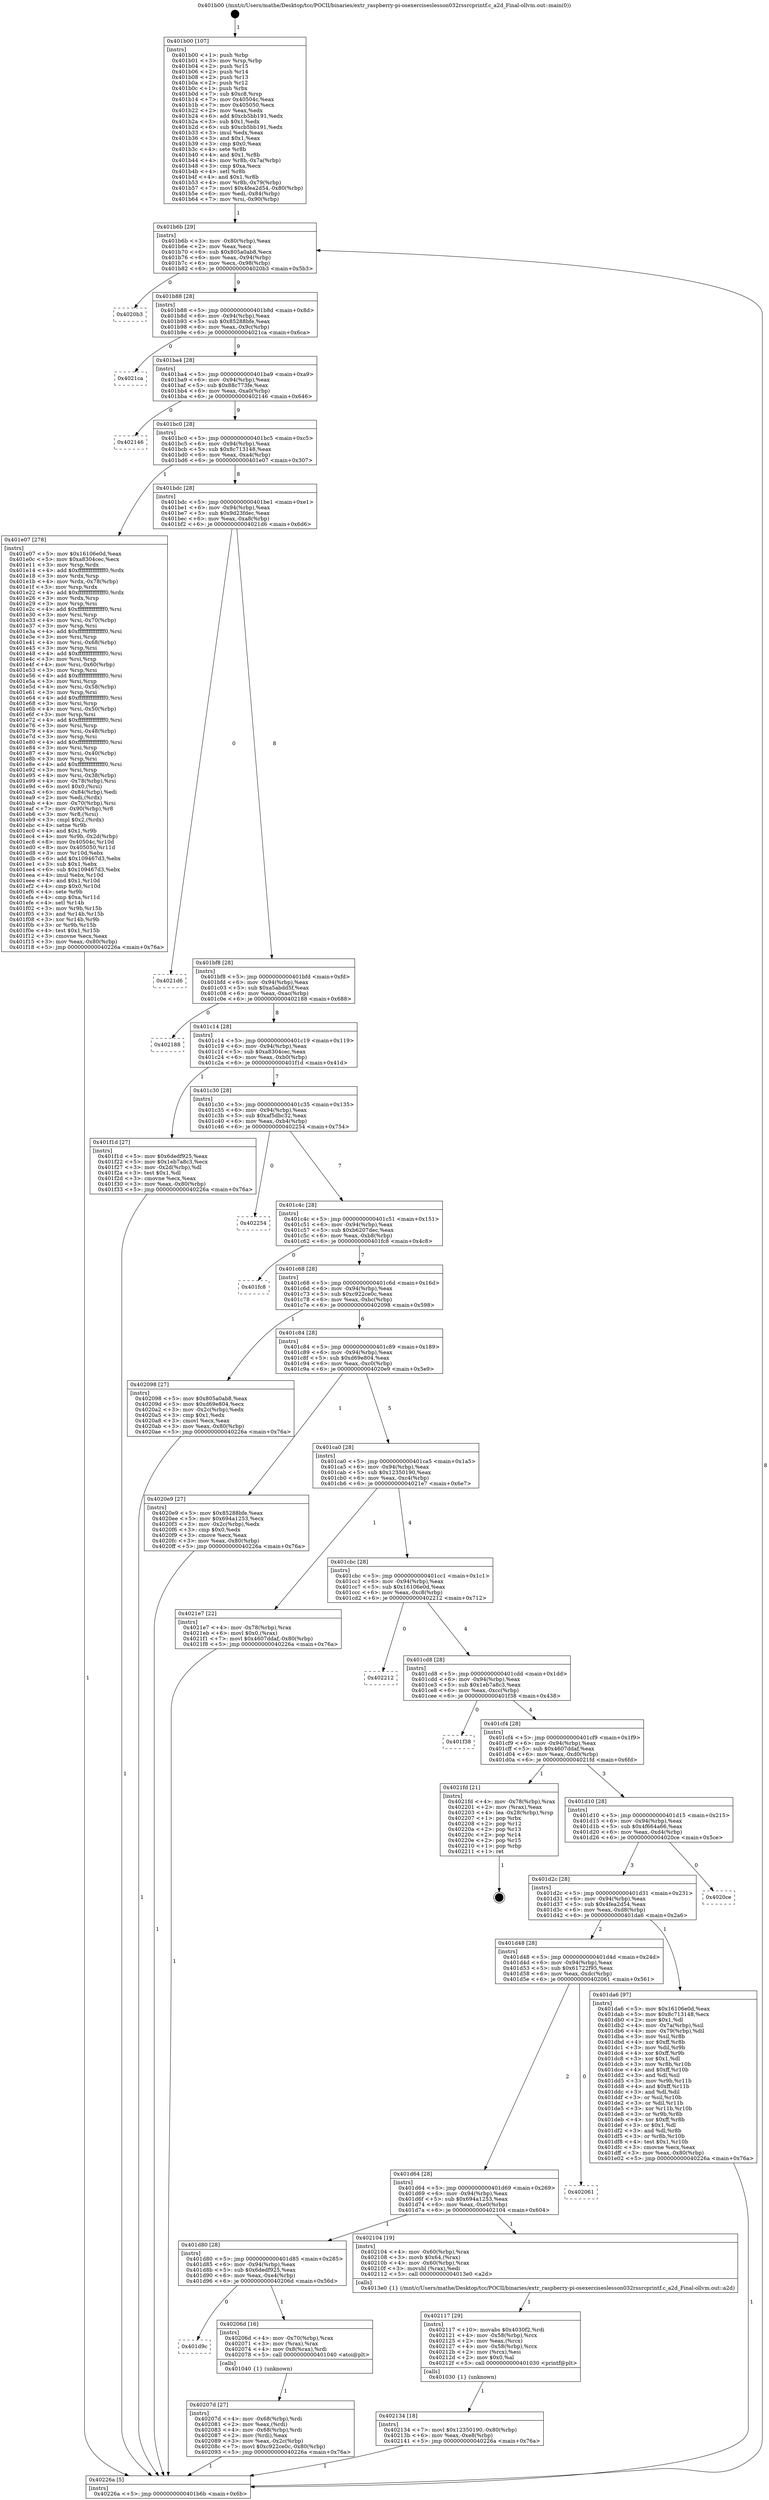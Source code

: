 digraph "0x401b00" {
  label = "0x401b00 (/mnt/c/Users/mathe/Desktop/tcc/POCII/binaries/extr_raspberry-pi-osexerciseslesson032rssrcprintf.c_a2d_Final-ollvm.out::main(0))"
  labelloc = "t"
  node[shape=record]

  Entry [label="",width=0.3,height=0.3,shape=circle,fillcolor=black,style=filled]
  "0x401b6b" [label="{
     0x401b6b [29]\l
     | [instrs]\l
     &nbsp;&nbsp;0x401b6b \<+3\>: mov -0x80(%rbp),%eax\l
     &nbsp;&nbsp;0x401b6e \<+2\>: mov %eax,%ecx\l
     &nbsp;&nbsp;0x401b70 \<+6\>: sub $0x805a0ab8,%ecx\l
     &nbsp;&nbsp;0x401b76 \<+6\>: mov %eax,-0x94(%rbp)\l
     &nbsp;&nbsp;0x401b7c \<+6\>: mov %ecx,-0x98(%rbp)\l
     &nbsp;&nbsp;0x401b82 \<+6\>: je 00000000004020b3 \<main+0x5b3\>\l
  }"]
  "0x4020b3" [label="{
     0x4020b3\l
  }", style=dashed]
  "0x401b88" [label="{
     0x401b88 [28]\l
     | [instrs]\l
     &nbsp;&nbsp;0x401b88 \<+5\>: jmp 0000000000401b8d \<main+0x8d\>\l
     &nbsp;&nbsp;0x401b8d \<+6\>: mov -0x94(%rbp),%eax\l
     &nbsp;&nbsp;0x401b93 \<+5\>: sub $0x85288bfe,%eax\l
     &nbsp;&nbsp;0x401b98 \<+6\>: mov %eax,-0x9c(%rbp)\l
     &nbsp;&nbsp;0x401b9e \<+6\>: je 00000000004021ca \<main+0x6ca\>\l
  }"]
  Exit [label="",width=0.3,height=0.3,shape=circle,fillcolor=black,style=filled,peripheries=2]
  "0x4021ca" [label="{
     0x4021ca\l
  }", style=dashed]
  "0x401ba4" [label="{
     0x401ba4 [28]\l
     | [instrs]\l
     &nbsp;&nbsp;0x401ba4 \<+5\>: jmp 0000000000401ba9 \<main+0xa9\>\l
     &nbsp;&nbsp;0x401ba9 \<+6\>: mov -0x94(%rbp),%eax\l
     &nbsp;&nbsp;0x401baf \<+5\>: sub $0x88c773fe,%eax\l
     &nbsp;&nbsp;0x401bb4 \<+6\>: mov %eax,-0xa0(%rbp)\l
     &nbsp;&nbsp;0x401bba \<+6\>: je 0000000000402146 \<main+0x646\>\l
  }"]
  "0x402134" [label="{
     0x402134 [18]\l
     | [instrs]\l
     &nbsp;&nbsp;0x402134 \<+7\>: movl $0x12350190,-0x80(%rbp)\l
     &nbsp;&nbsp;0x40213b \<+6\>: mov %eax,-0xe8(%rbp)\l
     &nbsp;&nbsp;0x402141 \<+5\>: jmp 000000000040226a \<main+0x76a\>\l
  }"]
  "0x402146" [label="{
     0x402146\l
  }", style=dashed]
  "0x401bc0" [label="{
     0x401bc0 [28]\l
     | [instrs]\l
     &nbsp;&nbsp;0x401bc0 \<+5\>: jmp 0000000000401bc5 \<main+0xc5\>\l
     &nbsp;&nbsp;0x401bc5 \<+6\>: mov -0x94(%rbp),%eax\l
     &nbsp;&nbsp;0x401bcb \<+5\>: sub $0x8c713148,%eax\l
     &nbsp;&nbsp;0x401bd0 \<+6\>: mov %eax,-0xa4(%rbp)\l
     &nbsp;&nbsp;0x401bd6 \<+6\>: je 0000000000401e07 \<main+0x307\>\l
  }"]
  "0x402117" [label="{
     0x402117 [29]\l
     | [instrs]\l
     &nbsp;&nbsp;0x402117 \<+10\>: movabs $0x4030f2,%rdi\l
     &nbsp;&nbsp;0x402121 \<+4\>: mov -0x58(%rbp),%rcx\l
     &nbsp;&nbsp;0x402125 \<+2\>: mov %eax,(%rcx)\l
     &nbsp;&nbsp;0x402127 \<+4\>: mov -0x58(%rbp),%rcx\l
     &nbsp;&nbsp;0x40212b \<+2\>: mov (%rcx),%esi\l
     &nbsp;&nbsp;0x40212d \<+2\>: mov $0x0,%al\l
     &nbsp;&nbsp;0x40212f \<+5\>: call 0000000000401030 \<printf@plt\>\l
     | [calls]\l
     &nbsp;&nbsp;0x401030 \{1\} (unknown)\l
  }"]
  "0x401e07" [label="{
     0x401e07 [278]\l
     | [instrs]\l
     &nbsp;&nbsp;0x401e07 \<+5\>: mov $0x16106e0d,%eax\l
     &nbsp;&nbsp;0x401e0c \<+5\>: mov $0xa8304cec,%ecx\l
     &nbsp;&nbsp;0x401e11 \<+3\>: mov %rsp,%rdx\l
     &nbsp;&nbsp;0x401e14 \<+4\>: add $0xfffffffffffffff0,%rdx\l
     &nbsp;&nbsp;0x401e18 \<+3\>: mov %rdx,%rsp\l
     &nbsp;&nbsp;0x401e1b \<+4\>: mov %rdx,-0x78(%rbp)\l
     &nbsp;&nbsp;0x401e1f \<+3\>: mov %rsp,%rdx\l
     &nbsp;&nbsp;0x401e22 \<+4\>: add $0xfffffffffffffff0,%rdx\l
     &nbsp;&nbsp;0x401e26 \<+3\>: mov %rdx,%rsp\l
     &nbsp;&nbsp;0x401e29 \<+3\>: mov %rsp,%rsi\l
     &nbsp;&nbsp;0x401e2c \<+4\>: add $0xfffffffffffffff0,%rsi\l
     &nbsp;&nbsp;0x401e30 \<+3\>: mov %rsi,%rsp\l
     &nbsp;&nbsp;0x401e33 \<+4\>: mov %rsi,-0x70(%rbp)\l
     &nbsp;&nbsp;0x401e37 \<+3\>: mov %rsp,%rsi\l
     &nbsp;&nbsp;0x401e3a \<+4\>: add $0xfffffffffffffff0,%rsi\l
     &nbsp;&nbsp;0x401e3e \<+3\>: mov %rsi,%rsp\l
     &nbsp;&nbsp;0x401e41 \<+4\>: mov %rsi,-0x68(%rbp)\l
     &nbsp;&nbsp;0x401e45 \<+3\>: mov %rsp,%rsi\l
     &nbsp;&nbsp;0x401e48 \<+4\>: add $0xfffffffffffffff0,%rsi\l
     &nbsp;&nbsp;0x401e4c \<+3\>: mov %rsi,%rsp\l
     &nbsp;&nbsp;0x401e4f \<+4\>: mov %rsi,-0x60(%rbp)\l
     &nbsp;&nbsp;0x401e53 \<+3\>: mov %rsp,%rsi\l
     &nbsp;&nbsp;0x401e56 \<+4\>: add $0xfffffffffffffff0,%rsi\l
     &nbsp;&nbsp;0x401e5a \<+3\>: mov %rsi,%rsp\l
     &nbsp;&nbsp;0x401e5d \<+4\>: mov %rsi,-0x58(%rbp)\l
     &nbsp;&nbsp;0x401e61 \<+3\>: mov %rsp,%rsi\l
     &nbsp;&nbsp;0x401e64 \<+4\>: add $0xfffffffffffffff0,%rsi\l
     &nbsp;&nbsp;0x401e68 \<+3\>: mov %rsi,%rsp\l
     &nbsp;&nbsp;0x401e6b \<+4\>: mov %rsi,-0x50(%rbp)\l
     &nbsp;&nbsp;0x401e6f \<+3\>: mov %rsp,%rsi\l
     &nbsp;&nbsp;0x401e72 \<+4\>: add $0xfffffffffffffff0,%rsi\l
     &nbsp;&nbsp;0x401e76 \<+3\>: mov %rsi,%rsp\l
     &nbsp;&nbsp;0x401e79 \<+4\>: mov %rsi,-0x48(%rbp)\l
     &nbsp;&nbsp;0x401e7d \<+3\>: mov %rsp,%rsi\l
     &nbsp;&nbsp;0x401e80 \<+4\>: add $0xfffffffffffffff0,%rsi\l
     &nbsp;&nbsp;0x401e84 \<+3\>: mov %rsi,%rsp\l
     &nbsp;&nbsp;0x401e87 \<+4\>: mov %rsi,-0x40(%rbp)\l
     &nbsp;&nbsp;0x401e8b \<+3\>: mov %rsp,%rsi\l
     &nbsp;&nbsp;0x401e8e \<+4\>: add $0xfffffffffffffff0,%rsi\l
     &nbsp;&nbsp;0x401e92 \<+3\>: mov %rsi,%rsp\l
     &nbsp;&nbsp;0x401e95 \<+4\>: mov %rsi,-0x38(%rbp)\l
     &nbsp;&nbsp;0x401e99 \<+4\>: mov -0x78(%rbp),%rsi\l
     &nbsp;&nbsp;0x401e9d \<+6\>: movl $0x0,(%rsi)\l
     &nbsp;&nbsp;0x401ea3 \<+6\>: mov -0x84(%rbp),%edi\l
     &nbsp;&nbsp;0x401ea9 \<+2\>: mov %edi,(%rdx)\l
     &nbsp;&nbsp;0x401eab \<+4\>: mov -0x70(%rbp),%rsi\l
     &nbsp;&nbsp;0x401eaf \<+7\>: mov -0x90(%rbp),%r8\l
     &nbsp;&nbsp;0x401eb6 \<+3\>: mov %r8,(%rsi)\l
     &nbsp;&nbsp;0x401eb9 \<+3\>: cmpl $0x2,(%rdx)\l
     &nbsp;&nbsp;0x401ebc \<+4\>: setne %r9b\l
     &nbsp;&nbsp;0x401ec0 \<+4\>: and $0x1,%r9b\l
     &nbsp;&nbsp;0x401ec4 \<+4\>: mov %r9b,-0x2d(%rbp)\l
     &nbsp;&nbsp;0x401ec8 \<+8\>: mov 0x40504c,%r10d\l
     &nbsp;&nbsp;0x401ed0 \<+8\>: mov 0x405050,%r11d\l
     &nbsp;&nbsp;0x401ed8 \<+3\>: mov %r10d,%ebx\l
     &nbsp;&nbsp;0x401edb \<+6\>: add $0x109467d3,%ebx\l
     &nbsp;&nbsp;0x401ee1 \<+3\>: sub $0x1,%ebx\l
     &nbsp;&nbsp;0x401ee4 \<+6\>: sub $0x109467d3,%ebx\l
     &nbsp;&nbsp;0x401eea \<+4\>: imul %ebx,%r10d\l
     &nbsp;&nbsp;0x401eee \<+4\>: and $0x1,%r10d\l
     &nbsp;&nbsp;0x401ef2 \<+4\>: cmp $0x0,%r10d\l
     &nbsp;&nbsp;0x401ef6 \<+4\>: sete %r9b\l
     &nbsp;&nbsp;0x401efa \<+4\>: cmp $0xa,%r11d\l
     &nbsp;&nbsp;0x401efe \<+4\>: setl %r14b\l
     &nbsp;&nbsp;0x401f02 \<+3\>: mov %r9b,%r15b\l
     &nbsp;&nbsp;0x401f05 \<+3\>: and %r14b,%r15b\l
     &nbsp;&nbsp;0x401f08 \<+3\>: xor %r14b,%r9b\l
     &nbsp;&nbsp;0x401f0b \<+3\>: or %r9b,%r15b\l
     &nbsp;&nbsp;0x401f0e \<+4\>: test $0x1,%r15b\l
     &nbsp;&nbsp;0x401f12 \<+3\>: cmovne %ecx,%eax\l
     &nbsp;&nbsp;0x401f15 \<+3\>: mov %eax,-0x80(%rbp)\l
     &nbsp;&nbsp;0x401f18 \<+5\>: jmp 000000000040226a \<main+0x76a\>\l
  }"]
  "0x401bdc" [label="{
     0x401bdc [28]\l
     | [instrs]\l
     &nbsp;&nbsp;0x401bdc \<+5\>: jmp 0000000000401be1 \<main+0xe1\>\l
     &nbsp;&nbsp;0x401be1 \<+6\>: mov -0x94(%rbp),%eax\l
     &nbsp;&nbsp;0x401be7 \<+5\>: sub $0x9d23fdec,%eax\l
     &nbsp;&nbsp;0x401bec \<+6\>: mov %eax,-0xa8(%rbp)\l
     &nbsp;&nbsp;0x401bf2 \<+6\>: je 00000000004021d6 \<main+0x6d6\>\l
  }"]
  "0x40207d" [label="{
     0x40207d [27]\l
     | [instrs]\l
     &nbsp;&nbsp;0x40207d \<+4\>: mov -0x68(%rbp),%rdi\l
     &nbsp;&nbsp;0x402081 \<+2\>: mov %eax,(%rdi)\l
     &nbsp;&nbsp;0x402083 \<+4\>: mov -0x68(%rbp),%rdi\l
     &nbsp;&nbsp;0x402087 \<+2\>: mov (%rdi),%eax\l
     &nbsp;&nbsp;0x402089 \<+3\>: mov %eax,-0x2c(%rbp)\l
     &nbsp;&nbsp;0x40208c \<+7\>: movl $0xc922ce0c,-0x80(%rbp)\l
     &nbsp;&nbsp;0x402093 \<+5\>: jmp 000000000040226a \<main+0x76a\>\l
  }"]
  "0x4021d6" [label="{
     0x4021d6\l
  }", style=dashed]
  "0x401bf8" [label="{
     0x401bf8 [28]\l
     | [instrs]\l
     &nbsp;&nbsp;0x401bf8 \<+5\>: jmp 0000000000401bfd \<main+0xfd\>\l
     &nbsp;&nbsp;0x401bfd \<+6\>: mov -0x94(%rbp),%eax\l
     &nbsp;&nbsp;0x401c03 \<+5\>: sub $0xa5abdd5f,%eax\l
     &nbsp;&nbsp;0x401c08 \<+6\>: mov %eax,-0xac(%rbp)\l
     &nbsp;&nbsp;0x401c0e \<+6\>: je 0000000000402188 \<main+0x688\>\l
  }"]
  "0x401d9c" [label="{
     0x401d9c\l
  }", style=dashed]
  "0x402188" [label="{
     0x402188\l
  }", style=dashed]
  "0x401c14" [label="{
     0x401c14 [28]\l
     | [instrs]\l
     &nbsp;&nbsp;0x401c14 \<+5\>: jmp 0000000000401c19 \<main+0x119\>\l
     &nbsp;&nbsp;0x401c19 \<+6\>: mov -0x94(%rbp),%eax\l
     &nbsp;&nbsp;0x401c1f \<+5\>: sub $0xa8304cec,%eax\l
     &nbsp;&nbsp;0x401c24 \<+6\>: mov %eax,-0xb0(%rbp)\l
     &nbsp;&nbsp;0x401c2a \<+6\>: je 0000000000401f1d \<main+0x41d\>\l
  }"]
  "0x40206d" [label="{
     0x40206d [16]\l
     | [instrs]\l
     &nbsp;&nbsp;0x40206d \<+4\>: mov -0x70(%rbp),%rax\l
     &nbsp;&nbsp;0x402071 \<+3\>: mov (%rax),%rax\l
     &nbsp;&nbsp;0x402074 \<+4\>: mov 0x8(%rax),%rdi\l
     &nbsp;&nbsp;0x402078 \<+5\>: call 0000000000401040 \<atoi@plt\>\l
     | [calls]\l
     &nbsp;&nbsp;0x401040 \{1\} (unknown)\l
  }"]
  "0x401f1d" [label="{
     0x401f1d [27]\l
     | [instrs]\l
     &nbsp;&nbsp;0x401f1d \<+5\>: mov $0x6dedf925,%eax\l
     &nbsp;&nbsp;0x401f22 \<+5\>: mov $0x1eb7a8c3,%ecx\l
     &nbsp;&nbsp;0x401f27 \<+3\>: mov -0x2d(%rbp),%dl\l
     &nbsp;&nbsp;0x401f2a \<+3\>: test $0x1,%dl\l
     &nbsp;&nbsp;0x401f2d \<+3\>: cmovne %ecx,%eax\l
     &nbsp;&nbsp;0x401f30 \<+3\>: mov %eax,-0x80(%rbp)\l
     &nbsp;&nbsp;0x401f33 \<+5\>: jmp 000000000040226a \<main+0x76a\>\l
  }"]
  "0x401c30" [label="{
     0x401c30 [28]\l
     | [instrs]\l
     &nbsp;&nbsp;0x401c30 \<+5\>: jmp 0000000000401c35 \<main+0x135\>\l
     &nbsp;&nbsp;0x401c35 \<+6\>: mov -0x94(%rbp),%eax\l
     &nbsp;&nbsp;0x401c3b \<+5\>: sub $0xaf5dbc32,%eax\l
     &nbsp;&nbsp;0x401c40 \<+6\>: mov %eax,-0xb4(%rbp)\l
     &nbsp;&nbsp;0x401c46 \<+6\>: je 0000000000402254 \<main+0x754\>\l
  }"]
  "0x401d80" [label="{
     0x401d80 [28]\l
     | [instrs]\l
     &nbsp;&nbsp;0x401d80 \<+5\>: jmp 0000000000401d85 \<main+0x285\>\l
     &nbsp;&nbsp;0x401d85 \<+6\>: mov -0x94(%rbp),%eax\l
     &nbsp;&nbsp;0x401d8b \<+5\>: sub $0x6dedf925,%eax\l
     &nbsp;&nbsp;0x401d90 \<+6\>: mov %eax,-0xe4(%rbp)\l
     &nbsp;&nbsp;0x401d96 \<+6\>: je 000000000040206d \<main+0x56d\>\l
  }"]
  "0x402254" [label="{
     0x402254\l
  }", style=dashed]
  "0x401c4c" [label="{
     0x401c4c [28]\l
     | [instrs]\l
     &nbsp;&nbsp;0x401c4c \<+5\>: jmp 0000000000401c51 \<main+0x151\>\l
     &nbsp;&nbsp;0x401c51 \<+6\>: mov -0x94(%rbp),%eax\l
     &nbsp;&nbsp;0x401c57 \<+5\>: sub $0xb6207dec,%eax\l
     &nbsp;&nbsp;0x401c5c \<+6\>: mov %eax,-0xb8(%rbp)\l
     &nbsp;&nbsp;0x401c62 \<+6\>: je 0000000000401fc8 \<main+0x4c8\>\l
  }"]
  "0x402104" [label="{
     0x402104 [19]\l
     | [instrs]\l
     &nbsp;&nbsp;0x402104 \<+4\>: mov -0x60(%rbp),%rax\l
     &nbsp;&nbsp;0x402108 \<+3\>: movb $0x64,(%rax)\l
     &nbsp;&nbsp;0x40210b \<+4\>: mov -0x60(%rbp),%rax\l
     &nbsp;&nbsp;0x40210f \<+3\>: movsbl (%rax),%edi\l
     &nbsp;&nbsp;0x402112 \<+5\>: call 00000000004013e0 \<a2d\>\l
     | [calls]\l
     &nbsp;&nbsp;0x4013e0 \{1\} (/mnt/c/Users/mathe/Desktop/tcc/POCII/binaries/extr_raspberry-pi-osexerciseslesson032rssrcprintf.c_a2d_Final-ollvm.out::a2d)\l
  }"]
  "0x401fc8" [label="{
     0x401fc8\l
  }", style=dashed]
  "0x401c68" [label="{
     0x401c68 [28]\l
     | [instrs]\l
     &nbsp;&nbsp;0x401c68 \<+5\>: jmp 0000000000401c6d \<main+0x16d\>\l
     &nbsp;&nbsp;0x401c6d \<+6\>: mov -0x94(%rbp),%eax\l
     &nbsp;&nbsp;0x401c73 \<+5\>: sub $0xc922ce0c,%eax\l
     &nbsp;&nbsp;0x401c78 \<+6\>: mov %eax,-0xbc(%rbp)\l
     &nbsp;&nbsp;0x401c7e \<+6\>: je 0000000000402098 \<main+0x598\>\l
  }"]
  "0x401d64" [label="{
     0x401d64 [28]\l
     | [instrs]\l
     &nbsp;&nbsp;0x401d64 \<+5\>: jmp 0000000000401d69 \<main+0x269\>\l
     &nbsp;&nbsp;0x401d69 \<+6\>: mov -0x94(%rbp),%eax\l
     &nbsp;&nbsp;0x401d6f \<+5\>: sub $0x694a1253,%eax\l
     &nbsp;&nbsp;0x401d74 \<+6\>: mov %eax,-0xe0(%rbp)\l
     &nbsp;&nbsp;0x401d7a \<+6\>: je 0000000000402104 \<main+0x604\>\l
  }"]
  "0x402098" [label="{
     0x402098 [27]\l
     | [instrs]\l
     &nbsp;&nbsp;0x402098 \<+5\>: mov $0x805a0ab8,%eax\l
     &nbsp;&nbsp;0x40209d \<+5\>: mov $0xd69e804,%ecx\l
     &nbsp;&nbsp;0x4020a2 \<+3\>: mov -0x2c(%rbp),%edx\l
     &nbsp;&nbsp;0x4020a5 \<+3\>: cmp $0x1,%edx\l
     &nbsp;&nbsp;0x4020a8 \<+3\>: cmovl %ecx,%eax\l
     &nbsp;&nbsp;0x4020ab \<+3\>: mov %eax,-0x80(%rbp)\l
     &nbsp;&nbsp;0x4020ae \<+5\>: jmp 000000000040226a \<main+0x76a\>\l
  }"]
  "0x401c84" [label="{
     0x401c84 [28]\l
     | [instrs]\l
     &nbsp;&nbsp;0x401c84 \<+5\>: jmp 0000000000401c89 \<main+0x189\>\l
     &nbsp;&nbsp;0x401c89 \<+6\>: mov -0x94(%rbp),%eax\l
     &nbsp;&nbsp;0x401c8f \<+5\>: sub $0xd69e804,%eax\l
     &nbsp;&nbsp;0x401c94 \<+6\>: mov %eax,-0xc0(%rbp)\l
     &nbsp;&nbsp;0x401c9a \<+6\>: je 00000000004020e9 \<main+0x5e9\>\l
  }"]
  "0x402061" [label="{
     0x402061\l
  }", style=dashed]
  "0x4020e9" [label="{
     0x4020e9 [27]\l
     | [instrs]\l
     &nbsp;&nbsp;0x4020e9 \<+5\>: mov $0x85288bfe,%eax\l
     &nbsp;&nbsp;0x4020ee \<+5\>: mov $0x694a1253,%ecx\l
     &nbsp;&nbsp;0x4020f3 \<+3\>: mov -0x2c(%rbp),%edx\l
     &nbsp;&nbsp;0x4020f6 \<+3\>: cmp $0x0,%edx\l
     &nbsp;&nbsp;0x4020f9 \<+3\>: cmove %ecx,%eax\l
     &nbsp;&nbsp;0x4020fc \<+3\>: mov %eax,-0x80(%rbp)\l
     &nbsp;&nbsp;0x4020ff \<+5\>: jmp 000000000040226a \<main+0x76a\>\l
  }"]
  "0x401ca0" [label="{
     0x401ca0 [28]\l
     | [instrs]\l
     &nbsp;&nbsp;0x401ca0 \<+5\>: jmp 0000000000401ca5 \<main+0x1a5\>\l
     &nbsp;&nbsp;0x401ca5 \<+6\>: mov -0x94(%rbp),%eax\l
     &nbsp;&nbsp;0x401cab \<+5\>: sub $0x12350190,%eax\l
     &nbsp;&nbsp;0x401cb0 \<+6\>: mov %eax,-0xc4(%rbp)\l
     &nbsp;&nbsp;0x401cb6 \<+6\>: je 00000000004021e7 \<main+0x6e7\>\l
  }"]
  "0x401b00" [label="{
     0x401b00 [107]\l
     | [instrs]\l
     &nbsp;&nbsp;0x401b00 \<+1\>: push %rbp\l
     &nbsp;&nbsp;0x401b01 \<+3\>: mov %rsp,%rbp\l
     &nbsp;&nbsp;0x401b04 \<+2\>: push %r15\l
     &nbsp;&nbsp;0x401b06 \<+2\>: push %r14\l
     &nbsp;&nbsp;0x401b08 \<+2\>: push %r13\l
     &nbsp;&nbsp;0x401b0a \<+2\>: push %r12\l
     &nbsp;&nbsp;0x401b0c \<+1\>: push %rbx\l
     &nbsp;&nbsp;0x401b0d \<+7\>: sub $0xc8,%rsp\l
     &nbsp;&nbsp;0x401b14 \<+7\>: mov 0x40504c,%eax\l
     &nbsp;&nbsp;0x401b1b \<+7\>: mov 0x405050,%ecx\l
     &nbsp;&nbsp;0x401b22 \<+2\>: mov %eax,%edx\l
     &nbsp;&nbsp;0x401b24 \<+6\>: add $0xcb5bb191,%edx\l
     &nbsp;&nbsp;0x401b2a \<+3\>: sub $0x1,%edx\l
     &nbsp;&nbsp;0x401b2d \<+6\>: sub $0xcb5bb191,%edx\l
     &nbsp;&nbsp;0x401b33 \<+3\>: imul %edx,%eax\l
     &nbsp;&nbsp;0x401b36 \<+3\>: and $0x1,%eax\l
     &nbsp;&nbsp;0x401b39 \<+3\>: cmp $0x0,%eax\l
     &nbsp;&nbsp;0x401b3c \<+4\>: sete %r8b\l
     &nbsp;&nbsp;0x401b40 \<+4\>: and $0x1,%r8b\l
     &nbsp;&nbsp;0x401b44 \<+4\>: mov %r8b,-0x7a(%rbp)\l
     &nbsp;&nbsp;0x401b48 \<+3\>: cmp $0xa,%ecx\l
     &nbsp;&nbsp;0x401b4b \<+4\>: setl %r8b\l
     &nbsp;&nbsp;0x401b4f \<+4\>: and $0x1,%r8b\l
     &nbsp;&nbsp;0x401b53 \<+4\>: mov %r8b,-0x79(%rbp)\l
     &nbsp;&nbsp;0x401b57 \<+7\>: movl $0x4fea2d54,-0x80(%rbp)\l
     &nbsp;&nbsp;0x401b5e \<+6\>: mov %edi,-0x84(%rbp)\l
     &nbsp;&nbsp;0x401b64 \<+7\>: mov %rsi,-0x90(%rbp)\l
  }"]
  "0x4021e7" [label="{
     0x4021e7 [22]\l
     | [instrs]\l
     &nbsp;&nbsp;0x4021e7 \<+4\>: mov -0x78(%rbp),%rax\l
     &nbsp;&nbsp;0x4021eb \<+6\>: movl $0x0,(%rax)\l
     &nbsp;&nbsp;0x4021f1 \<+7\>: movl $0x4607ddaf,-0x80(%rbp)\l
     &nbsp;&nbsp;0x4021f8 \<+5\>: jmp 000000000040226a \<main+0x76a\>\l
  }"]
  "0x401cbc" [label="{
     0x401cbc [28]\l
     | [instrs]\l
     &nbsp;&nbsp;0x401cbc \<+5\>: jmp 0000000000401cc1 \<main+0x1c1\>\l
     &nbsp;&nbsp;0x401cc1 \<+6\>: mov -0x94(%rbp),%eax\l
     &nbsp;&nbsp;0x401cc7 \<+5\>: sub $0x16106e0d,%eax\l
     &nbsp;&nbsp;0x401ccc \<+6\>: mov %eax,-0xc8(%rbp)\l
     &nbsp;&nbsp;0x401cd2 \<+6\>: je 0000000000402212 \<main+0x712\>\l
  }"]
  "0x40226a" [label="{
     0x40226a [5]\l
     | [instrs]\l
     &nbsp;&nbsp;0x40226a \<+5\>: jmp 0000000000401b6b \<main+0x6b\>\l
  }"]
  "0x402212" [label="{
     0x402212\l
  }", style=dashed]
  "0x401cd8" [label="{
     0x401cd8 [28]\l
     | [instrs]\l
     &nbsp;&nbsp;0x401cd8 \<+5\>: jmp 0000000000401cdd \<main+0x1dd\>\l
     &nbsp;&nbsp;0x401cdd \<+6\>: mov -0x94(%rbp),%eax\l
     &nbsp;&nbsp;0x401ce3 \<+5\>: sub $0x1eb7a8c3,%eax\l
     &nbsp;&nbsp;0x401ce8 \<+6\>: mov %eax,-0xcc(%rbp)\l
     &nbsp;&nbsp;0x401cee \<+6\>: je 0000000000401f38 \<main+0x438\>\l
  }"]
  "0x401d48" [label="{
     0x401d48 [28]\l
     | [instrs]\l
     &nbsp;&nbsp;0x401d48 \<+5\>: jmp 0000000000401d4d \<main+0x24d\>\l
     &nbsp;&nbsp;0x401d4d \<+6\>: mov -0x94(%rbp),%eax\l
     &nbsp;&nbsp;0x401d53 \<+5\>: sub $0x61722f95,%eax\l
     &nbsp;&nbsp;0x401d58 \<+6\>: mov %eax,-0xdc(%rbp)\l
     &nbsp;&nbsp;0x401d5e \<+6\>: je 0000000000402061 \<main+0x561\>\l
  }"]
  "0x401f38" [label="{
     0x401f38\l
  }", style=dashed]
  "0x401cf4" [label="{
     0x401cf4 [28]\l
     | [instrs]\l
     &nbsp;&nbsp;0x401cf4 \<+5\>: jmp 0000000000401cf9 \<main+0x1f9\>\l
     &nbsp;&nbsp;0x401cf9 \<+6\>: mov -0x94(%rbp),%eax\l
     &nbsp;&nbsp;0x401cff \<+5\>: sub $0x4607ddaf,%eax\l
     &nbsp;&nbsp;0x401d04 \<+6\>: mov %eax,-0xd0(%rbp)\l
     &nbsp;&nbsp;0x401d0a \<+6\>: je 00000000004021fd \<main+0x6fd\>\l
  }"]
  "0x401da6" [label="{
     0x401da6 [97]\l
     | [instrs]\l
     &nbsp;&nbsp;0x401da6 \<+5\>: mov $0x16106e0d,%eax\l
     &nbsp;&nbsp;0x401dab \<+5\>: mov $0x8c713148,%ecx\l
     &nbsp;&nbsp;0x401db0 \<+2\>: mov $0x1,%dl\l
     &nbsp;&nbsp;0x401db2 \<+4\>: mov -0x7a(%rbp),%sil\l
     &nbsp;&nbsp;0x401db6 \<+4\>: mov -0x79(%rbp),%dil\l
     &nbsp;&nbsp;0x401dba \<+3\>: mov %sil,%r8b\l
     &nbsp;&nbsp;0x401dbd \<+4\>: xor $0xff,%r8b\l
     &nbsp;&nbsp;0x401dc1 \<+3\>: mov %dil,%r9b\l
     &nbsp;&nbsp;0x401dc4 \<+4\>: xor $0xff,%r9b\l
     &nbsp;&nbsp;0x401dc8 \<+3\>: xor $0x1,%dl\l
     &nbsp;&nbsp;0x401dcb \<+3\>: mov %r8b,%r10b\l
     &nbsp;&nbsp;0x401dce \<+4\>: and $0xff,%r10b\l
     &nbsp;&nbsp;0x401dd2 \<+3\>: and %dl,%sil\l
     &nbsp;&nbsp;0x401dd5 \<+3\>: mov %r9b,%r11b\l
     &nbsp;&nbsp;0x401dd8 \<+4\>: and $0xff,%r11b\l
     &nbsp;&nbsp;0x401ddc \<+3\>: and %dl,%dil\l
     &nbsp;&nbsp;0x401ddf \<+3\>: or %sil,%r10b\l
     &nbsp;&nbsp;0x401de2 \<+3\>: or %dil,%r11b\l
     &nbsp;&nbsp;0x401de5 \<+3\>: xor %r11b,%r10b\l
     &nbsp;&nbsp;0x401de8 \<+3\>: or %r9b,%r8b\l
     &nbsp;&nbsp;0x401deb \<+4\>: xor $0xff,%r8b\l
     &nbsp;&nbsp;0x401def \<+3\>: or $0x1,%dl\l
     &nbsp;&nbsp;0x401df2 \<+3\>: and %dl,%r8b\l
     &nbsp;&nbsp;0x401df5 \<+3\>: or %r8b,%r10b\l
     &nbsp;&nbsp;0x401df8 \<+4\>: test $0x1,%r10b\l
     &nbsp;&nbsp;0x401dfc \<+3\>: cmovne %ecx,%eax\l
     &nbsp;&nbsp;0x401dff \<+3\>: mov %eax,-0x80(%rbp)\l
     &nbsp;&nbsp;0x401e02 \<+5\>: jmp 000000000040226a \<main+0x76a\>\l
  }"]
  "0x4021fd" [label="{
     0x4021fd [21]\l
     | [instrs]\l
     &nbsp;&nbsp;0x4021fd \<+4\>: mov -0x78(%rbp),%rax\l
     &nbsp;&nbsp;0x402201 \<+2\>: mov (%rax),%eax\l
     &nbsp;&nbsp;0x402203 \<+4\>: lea -0x28(%rbp),%rsp\l
     &nbsp;&nbsp;0x402207 \<+1\>: pop %rbx\l
     &nbsp;&nbsp;0x402208 \<+2\>: pop %r12\l
     &nbsp;&nbsp;0x40220a \<+2\>: pop %r13\l
     &nbsp;&nbsp;0x40220c \<+2\>: pop %r14\l
     &nbsp;&nbsp;0x40220e \<+2\>: pop %r15\l
     &nbsp;&nbsp;0x402210 \<+1\>: pop %rbp\l
     &nbsp;&nbsp;0x402211 \<+1\>: ret\l
  }"]
  "0x401d10" [label="{
     0x401d10 [28]\l
     | [instrs]\l
     &nbsp;&nbsp;0x401d10 \<+5\>: jmp 0000000000401d15 \<main+0x215\>\l
     &nbsp;&nbsp;0x401d15 \<+6\>: mov -0x94(%rbp),%eax\l
     &nbsp;&nbsp;0x401d1b \<+5\>: sub $0x4f664a66,%eax\l
     &nbsp;&nbsp;0x401d20 \<+6\>: mov %eax,-0xd4(%rbp)\l
     &nbsp;&nbsp;0x401d26 \<+6\>: je 00000000004020ce \<main+0x5ce\>\l
  }"]
  "0x401d2c" [label="{
     0x401d2c [28]\l
     | [instrs]\l
     &nbsp;&nbsp;0x401d2c \<+5\>: jmp 0000000000401d31 \<main+0x231\>\l
     &nbsp;&nbsp;0x401d31 \<+6\>: mov -0x94(%rbp),%eax\l
     &nbsp;&nbsp;0x401d37 \<+5\>: sub $0x4fea2d54,%eax\l
     &nbsp;&nbsp;0x401d3c \<+6\>: mov %eax,-0xd8(%rbp)\l
     &nbsp;&nbsp;0x401d42 \<+6\>: je 0000000000401da6 \<main+0x2a6\>\l
  }"]
  "0x4020ce" [label="{
     0x4020ce\l
  }", style=dashed]
  Entry -> "0x401b00" [label=" 1"]
  "0x401b6b" -> "0x4020b3" [label=" 0"]
  "0x401b6b" -> "0x401b88" [label=" 9"]
  "0x4021fd" -> Exit [label=" 1"]
  "0x401b88" -> "0x4021ca" [label=" 0"]
  "0x401b88" -> "0x401ba4" [label=" 9"]
  "0x4021e7" -> "0x40226a" [label=" 1"]
  "0x401ba4" -> "0x402146" [label=" 0"]
  "0x401ba4" -> "0x401bc0" [label=" 9"]
  "0x402134" -> "0x40226a" [label=" 1"]
  "0x401bc0" -> "0x401e07" [label=" 1"]
  "0x401bc0" -> "0x401bdc" [label=" 8"]
  "0x402117" -> "0x402134" [label=" 1"]
  "0x401bdc" -> "0x4021d6" [label=" 0"]
  "0x401bdc" -> "0x401bf8" [label=" 8"]
  "0x402104" -> "0x402117" [label=" 1"]
  "0x401bf8" -> "0x402188" [label=" 0"]
  "0x401bf8" -> "0x401c14" [label=" 8"]
  "0x4020e9" -> "0x40226a" [label=" 1"]
  "0x401c14" -> "0x401f1d" [label=" 1"]
  "0x401c14" -> "0x401c30" [label=" 7"]
  "0x402098" -> "0x40226a" [label=" 1"]
  "0x401c30" -> "0x402254" [label=" 0"]
  "0x401c30" -> "0x401c4c" [label=" 7"]
  "0x40206d" -> "0x40207d" [label=" 1"]
  "0x401c4c" -> "0x401fc8" [label=" 0"]
  "0x401c4c" -> "0x401c68" [label=" 7"]
  "0x401d80" -> "0x401d9c" [label=" 0"]
  "0x401c68" -> "0x402098" [label=" 1"]
  "0x401c68" -> "0x401c84" [label=" 6"]
  "0x40207d" -> "0x40226a" [label=" 1"]
  "0x401c84" -> "0x4020e9" [label=" 1"]
  "0x401c84" -> "0x401ca0" [label=" 5"]
  "0x401d64" -> "0x401d80" [label=" 1"]
  "0x401ca0" -> "0x4021e7" [label=" 1"]
  "0x401ca0" -> "0x401cbc" [label=" 4"]
  "0x401d48" -> "0x401d64" [label=" 2"]
  "0x401cbc" -> "0x402212" [label=" 0"]
  "0x401cbc" -> "0x401cd8" [label=" 4"]
  "0x401d48" -> "0x402061" [label=" 0"]
  "0x401cd8" -> "0x401f38" [label=" 0"]
  "0x401cd8" -> "0x401cf4" [label=" 4"]
  "0x401d64" -> "0x402104" [label=" 1"]
  "0x401cf4" -> "0x4021fd" [label=" 1"]
  "0x401cf4" -> "0x401d10" [label=" 3"]
  "0x401f1d" -> "0x40226a" [label=" 1"]
  "0x401d10" -> "0x4020ce" [label=" 0"]
  "0x401d10" -> "0x401d2c" [label=" 3"]
  "0x401e07" -> "0x40226a" [label=" 1"]
  "0x401d2c" -> "0x401da6" [label=" 1"]
  "0x401d2c" -> "0x401d48" [label=" 2"]
  "0x401da6" -> "0x40226a" [label=" 1"]
  "0x401b00" -> "0x401b6b" [label=" 1"]
  "0x40226a" -> "0x401b6b" [label=" 8"]
  "0x401d80" -> "0x40206d" [label=" 1"]
}
